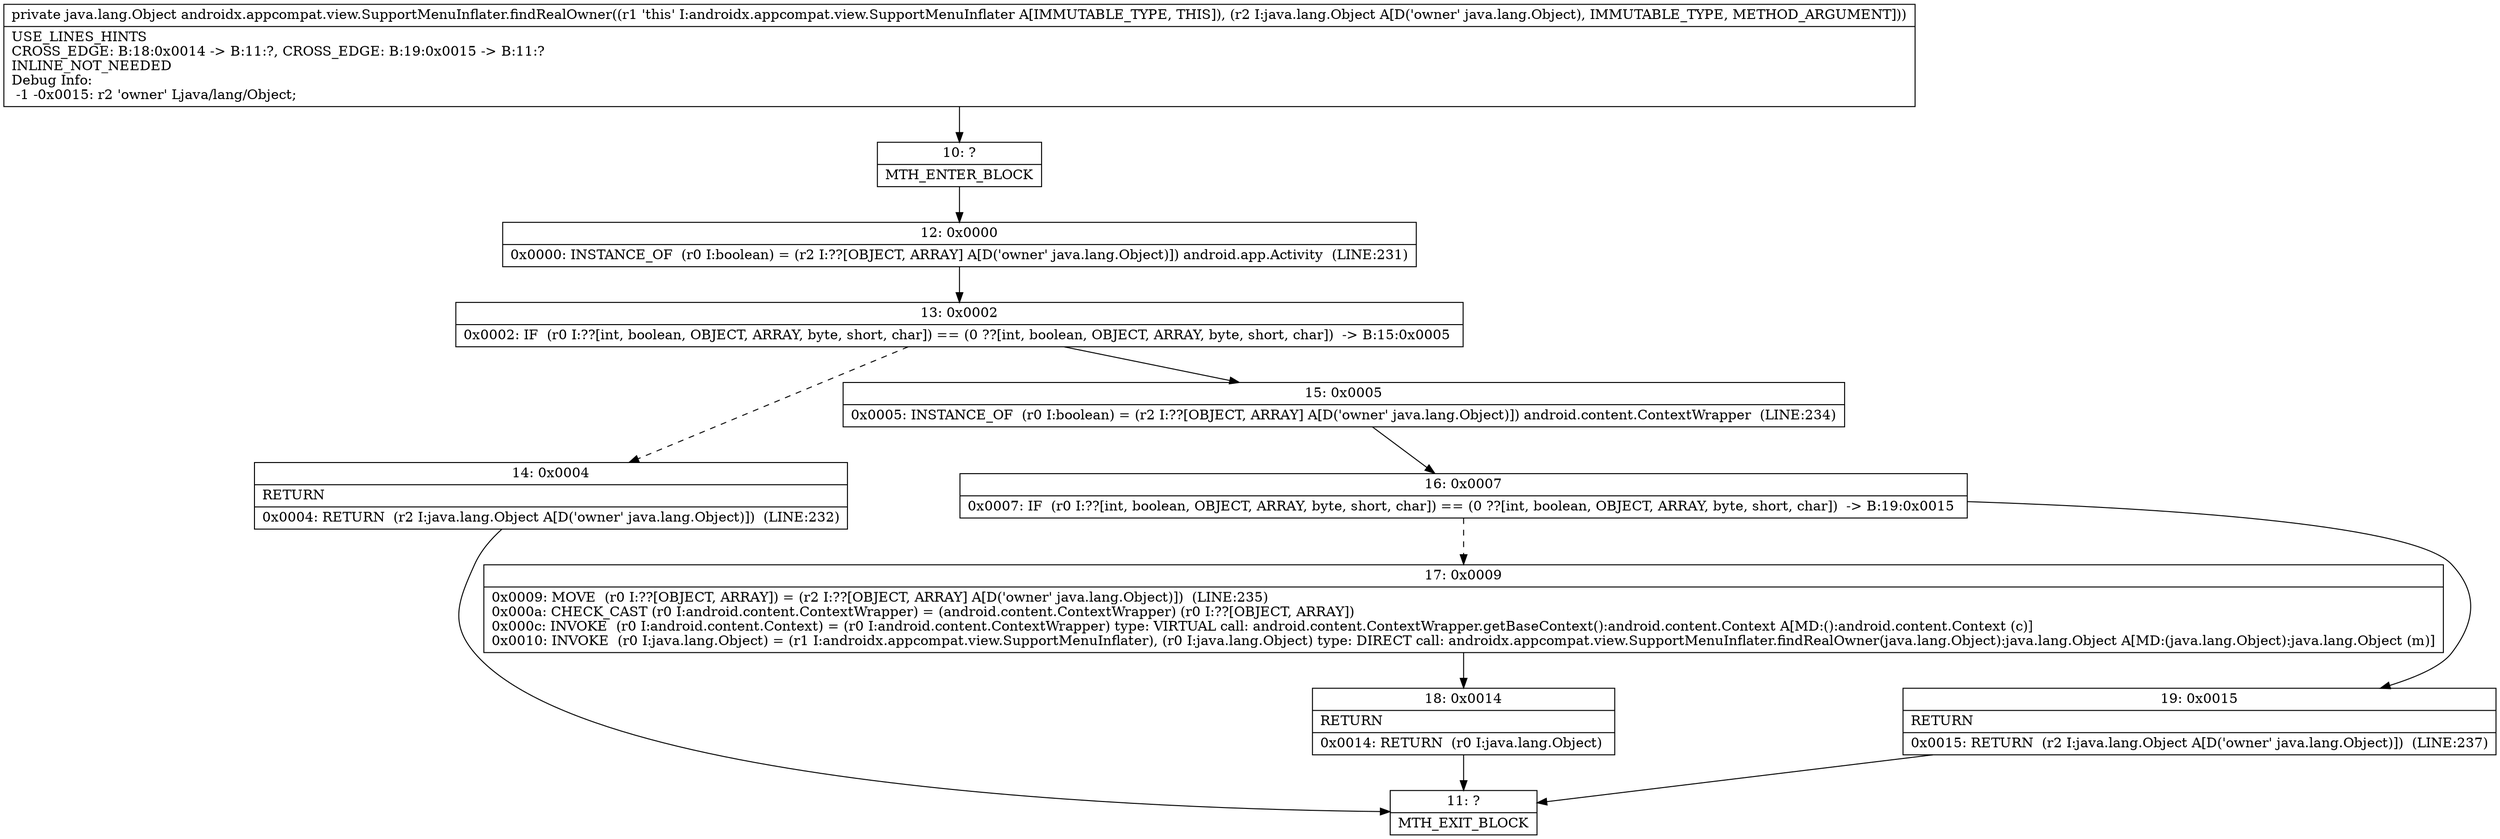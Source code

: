 digraph "CFG forandroidx.appcompat.view.SupportMenuInflater.findRealOwner(Ljava\/lang\/Object;)Ljava\/lang\/Object;" {
Node_10 [shape=record,label="{10\:\ ?|MTH_ENTER_BLOCK\l}"];
Node_12 [shape=record,label="{12\:\ 0x0000|0x0000: INSTANCE_OF  (r0 I:boolean) = (r2 I:??[OBJECT, ARRAY] A[D('owner' java.lang.Object)]) android.app.Activity  (LINE:231)\l}"];
Node_13 [shape=record,label="{13\:\ 0x0002|0x0002: IF  (r0 I:??[int, boolean, OBJECT, ARRAY, byte, short, char]) == (0 ??[int, boolean, OBJECT, ARRAY, byte, short, char])  \-\> B:15:0x0005 \l}"];
Node_14 [shape=record,label="{14\:\ 0x0004|RETURN\l|0x0004: RETURN  (r2 I:java.lang.Object A[D('owner' java.lang.Object)])  (LINE:232)\l}"];
Node_11 [shape=record,label="{11\:\ ?|MTH_EXIT_BLOCK\l}"];
Node_15 [shape=record,label="{15\:\ 0x0005|0x0005: INSTANCE_OF  (r0 I:boolean) = (r2 I:??[OBJECT, ARRAY] A[D('owner' java.lang.Object)]) android.content.ContextWrapper  (LINE:234)\l}"];
Node_16 [shape=record,label="{16\:\ 0x0007|0x0007: IF  (r0 I:??[int, boolean, OBJECT, ARRAY, byte, short, char]) == (0 ??[int, boolean, OBJECT, ARRAY, byte, short, char])  \-\> B:19:0x0015 \l}"];
Node_17 [shape=record,label="{17\:\ 0x0009|0x0009: MOVE  (r0 I:??[OBJECT, ARRAY]) = (r2 I:??[OBJECT, ARRAY] A[D('owner' java.lang.Object)])  (LINE:235)\l0x000a: CHECK_CAST (r0 I:android.content.ContextWrapper) = (android.content.ContextWrapper) (r0 I:??[OBJECT, ARRAY]) \l0x000c: INVOKE  (r0 I:android.content.Context) = (r0 I:android.content.ContextWrapper) type: VIRTUAL call: android.content.ContextWrapper.getBaseContext():android.content.Context A[MD:():android.content.Context (c)]\l0x0010: INVOKE  (r0 I:java.lang.Object) = (r1 I:androidx.appcompat.view.SupportMenuInflater), (r0 I:java.lang.Object) type: DIRECT call: androidx.appcompat.view.SupportMenuInflater.findRealOwner(java.lang.Object):java.lang.Object A[MD:(java.lang.Object):java.lang.Object (m)]\l}"];
Node_18 [shape=record,label="{18\:\ 0x0014|RETURN\l|0x0014: RETURN  (r0 I:java.lang.Object) \l}"];
Node_19 [shape=record,label="{19\:\ 0x0015|RETURN\l|0x0015: RETURN  (r2 I:java.lang.Object A[D('owner' java.lang.Object)])  (LINE:237)\l}"];
MethodNode[shape=record,label="{private java.lang.Object androidx.appcompat.view.SupportMenuInflater.findRealOwner((r1 'this' I:androidx.appcompat.view.SupportMenuInflater A[IMMUTABLE_TYPE, THIS]), (r2 I:java.lang.Object A[D('owner' java.lang.Object), IMMUTABLE_TYPE, METHOD_ARGUMENT]))  | USE_LINES_HINTS\lCROSS_EDGE: B:18:0x0014 \-\> B:11:?, CROSS_EDGE: B:19:0x0015 \-\> B:11:?\lINLINE_NOT_NEEDED\lDebug Info:\l  \-1 \-0x0015: r2 'owner' Ljava\/lang\/Object;\l}"];
MethodNode -> Node_10;Node_10 -> Node_12;
Node_12 -> Node_13;
Node_13 -> Node_14[style=dashed];
Node_13 -> Node_15;
Node_14 -> Node_11;
Node_15 -> Node_16;
Node_16 -> Node_17[style=dashed];
Node_16 -> Node_19;
Node_17 -> Node_18;
Node_18 -> Node_11;
Node_19 -> Node_11;
}

